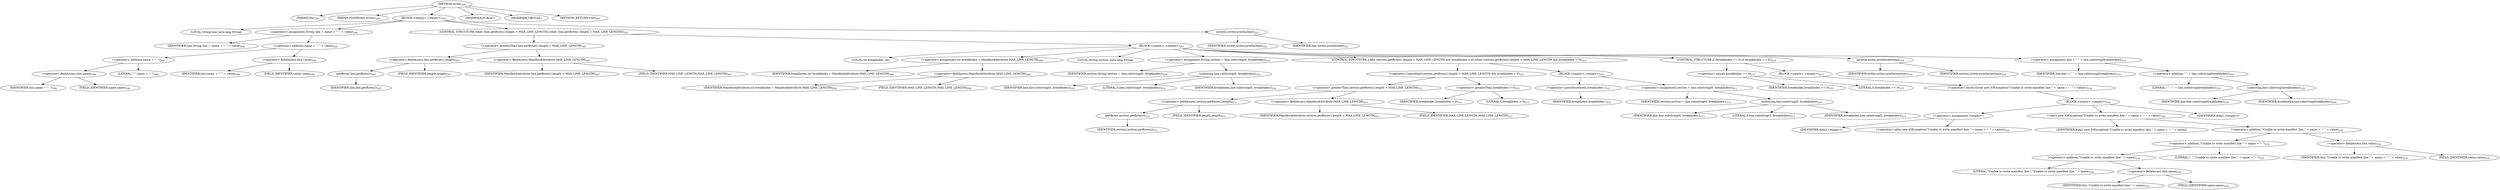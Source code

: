 digraph "write" {  
"339" [label = <(METHOD,write)<SUB>205</SUB>> ]
"340" [label = <(PARAM,this)<SUB>205</SUB>> ]
"341" [label = <(PARAM,PrintWriter writer)<SUB>205</SUB>> ]
"342" [label = <(BLOCK,&lt;empty&gt;,&lt;empty&gt;)<SUB>205</SUB>> ]
"343" [label = <(LOCAL,String line: java.lang.String)> ]
"344" [label = <(&lt;operator&gt;.assignment,String line = name + &quot;: &quot; + value)<SUB>206</SUB>> ]
"345" [label = <(IDENTIFIER,line,String line = name + &quot;: &quot; + value)<SUB>206</SUB>> ]
"346" [label = <(&lt;operator&gt;.addition,name + &quot;: &quot; + value)<SUB>206</SUB>> ]
"347" [label = <(&lt;operator&gt;.addition,name + &quot;: &quot;)<SUB>206</SUB>> ]
"348" [label = <(&lt;operator&gt;.fieldAccess,this.name)<SUB>206</SUB>> ]
"349" [label = <(IDENTIFIER,this,name + &quot;: &quot;)<SUB>206</SUB>> ]
"350" [label = <(FIELD_IDENTIFIER,name,name)<SUB>206</SUB>> ]
"351" [label = <(LITERAL,&quot;: &quot;,name + &quot;: &quot;)<SUB>206</SUB>> ]
"352" [label = <(&lt;operator&gt;.fieldAccess,this.value)<SUB>206</SUB>> ]
"353" [label = <(IDENTIFIER,this,name + &quot;: &quot; + value)<SUB>206</SUB>> ]
"354" [label = <(FIELD_IDENTIFIER,value,value)<SUB>206</SUB>> ]
"355" [label = <(CONTROL_STRUCTURE,while (line.getBytes().length &gt; MAX_LINE_LENGTH),while (line.getBytes().length &gt; MAX_LINE_LENGTH))<SUB>207</SUB>> ]
"356" [label = <(&lt;operator&gt;.greaterThan,line.getBytes().length &gt; MAX_LINE_LENGTH)<SUB>207</SUB>> ]
"357" [label = <(&lt;operator&gt;.fieldAccess,line.getBytes().length)<SUB>207</SUB>> ]
"358" [label = <(getBytes,line.getBytes())<SUB>207</SUB>> ]
"359" [label = <(IDENTIFIER,line,line.getBytes())<SUB>207</SUB>> ]
"360" [label = <(FIELD_IDENTIFIER,length,length)<SUB>207</SUB>> ]
"361" [label = <(&lt;operator&gt;.fieldAccess,Manifest$Attribute.MAX_LINE_LENGTH)<SUB>207</SUB>> ]
"362" [label = <(IDENTIFIER,Manifest$Attribute,line.getBytes().length &gt; MAX_LINE_LENGTH)<SUB>207</SUB>> ]
"363" [label = <(FIELD_IDENTIFIER,MAX_LINE_LENGTH,MAX_LINE_LENGTH)<SUB>207</SUB>> ]
"364" [label = <(BLOCK,&lt;empty&gt;,&lt;empty&gt;)<SUB>207</SUB>> ]
"365" [label = <(LOCAL,int breakIndex: int)> ]
"366" [label = <(&lt;operator&gt;.assignment,int breakIndex = Manifest$Attribute.MAX_LINE_LENGTH)<SUB>209</SUB>> ]
"367" [label = <(IDENTIFIER,breakIndex,int breakIndex = Manifest$Attribute.MAX_LINE_LENGTH)<SUB>209</SUB>> ]
"368" [label = <(&lt;operator&gt;.fieldAccess,Manifest$Attribute.MAX_LINE_LENGTH)<SUB>209</SUB>> ]
"369" [label = <(IDENTIFIER,Manifest$Attribute,int breakIndex = Manifest$Attribute.MAX_LINE_LENGTH)<SUB>209</SUB>> ]
"370" [label = <(FIELD_IDENTIFIER,MAX_LINE_LENGTH,MAX_LINE_LENGTH)<SUB>209</SUB>> ]
"371" [label = <(LOCAL,String section: java.lang.String)> ]
"372" [label = <(&lt;operator&gt;.assignment,String section = line.substring(0, breakIndex))<SUB>210</SUB>> ]
"373" [label = <(IDENTIFIER,section,String section = line.substring(0, breakIndex))<SUB>210</SUB>> ]
"374" [label = <(substring,line.substring(0, breakIndex))<SUB>210</SUB>> ]
"375" [label = <(IDENTIFIER,line,line.substring(0, breakIndex))<SUB>210</SUB>> ]
"376" [label = <(LITERAL,0,line.substring(0, breakIndex))<SUB>210</SUB>> ]
"377" [label = <(IDENTIFIER,breakIndex,line.substring(0, breakIndex))<SUB>210</SUB>> ]
"378" [label = <(CONTROL_STRUCTURE,while (section.getBytes().length &gt; MAX_LINE_LENGTH &amp;&amp; breakIndex &gt; 0),while (section.getBytes().length &gt; MAX_LINE_LENGTH &amp;&amp; breakIndex &gt; 0))<SUB>211</SUB>> ]
"379" [label = <(&lt;operator&gt;.logicalAnd,section.getBytes().length &gt; MAX_LINE_LENGTH &amp;&amp; breakIndex &gt; 0)<SUB>211</SUB>> ]
"380" [label = <(&lt;operator&gt;.greaterThan,section.getBytes().length &gt; MAX_LINE_LENGTH)<SUB>211</SUB>> ]
"381" [label = <(&lt;operator&gt;.fieldAccess,section.getBytes().length)<SUB>211</SUB>> ]
"382" [label = <(getBytes,section.getBytes())<SUB>211</SUB>> ]
"383" [label = <(IDENTIFIER,section,section.getBytes())<SUB>211</SUB>> ]
"384" [label = <(FIELD_IDENTIFIER,length,length)<SUB>211</SUB>> ]
"385" [label = <(&lt;operator&gt;.fieldAccess,Manifest$Attribute.MAX_LINE_LENGTH)<SUB>211</SUB>> ]
"386" [label = <(IDENTIFIER,Manifest$Attribute,section.getBytes().length &gt; MAX_LINE_LENGTH)<SUB>211</SUB>> ]
"387" [label = <(FIELD_IDENTIFIER,MAX_LINE_LENGTH,MAX_LINE_LENGTH)<SUB>211</SUB>> ]
"388" [label = <(&lt;operator&gt;.greaterThan,breakIndex &gt; 0)<SUB>211</SUB>> ]
"389" [label = <(IDENTIFIER,breakIndex,breakIndex &gt; 0)<SUB>211</SUB>> ]
"390" [label = <(LITERAL,0,breakIndex &gt; 0)<SUB>211</SUB>> ]
"391" [label = <(BLOCK,&lt;empty&gt;,&lt;empty&gt;)<SUB>211</SUB>> ]
"392" [label = <(&lt;operator&gt;.postDecrement,breakIndex--)<SUB>212</SUB>> ]
"393" [label = <(IDENTIFIER,breakIndex,breakIndex--)<SUB>212</SUB>> ]
"394" [label = <(&lt;operator&gt;.assignment,section = line.substring(0, breakIndex))<SUB>213</SUB>> ]
"395" [label = <(IDENTIFIER,section,section = line.substring(0, breakIndex))<SUB>213</SUB>> ]
"396" [label = <(substring,line.substring(0, breakIndex))<SUB>213</SUB>> ]
"397" [label = <(IDENTIFIER,line,line.substring(0, breakIndex))<SUB>213</SUB>> ]
"398" [label = <(LITERAL,0,line.substring(0, breakIndex))<SUB>213</SUB>> ]
"399" [label = <(IDENTIFIER,breakIndex,line.substring(0, breakIndex))<SUB>213</SUB>> ]
"400" [label = <(CONTROL_STRUCTURE,if (breakIndex == 0),if (breakIndex == 0))<SUB>215</SUB>> ]
"401" [label = <(&lt;operator&gt;.equals,breakIndex == 0)<SUB>215</SUB>> ]
"402" [label = <(IDENTIFIER,breakIndex,breakIndex == 0)<SUB>215</SUB>> ]
"403" [label = <(LITERAL,0,breakIndex == 0)<SUB>215</SUB>> ]
"404" [label = <(BLOCK,&lt;empty&gt;,&lt;empty&gt;)<SUB>215</SUB>> ]
"405" [label = <(&lt;operator&gt;.throw,throw new IOException(&quot;Unable to write manifest line &quot; + name + &quot;: &quot; + value);)<SUB>216</SUB>> ]
"406" [label = <(BLOCK,&lt;empty&gt;,&lt;empty&gt;)<SUB>216</SUB>> ]
"407" [label = <(&lt;operator&gt;.assignment,&lt;empty&gt;)> ]
"408" [label = <(IDENTIFIER,$obj1,&lt;empty&gt;)> ]
"409" [label = <(&lt;operator&gt;.alloc,new IOException(&quot;Unable to write manifest line &quot; + name + &quot;: &quot; + value))<SUB>216</SUB>> ]
"410" [label = <(&lt;init&gt;,new IOException(&quot;Unable to write manifest line &quot; + name + &quot;: &quot; + value))<SUB>216</SUB>> ]
"411" [label = <(IDENTIFIER,$obj1,new IOException(&quot;Unable to write manifest line &quot; + name + &quot;: &quot; + value))> ]
"412" [label = <(&lt;operator&gt;.addition,&quot;Unable to write manifest line &quot; + name + &quot;: &quot; + value)<SUB>216</SUB>> ]
"413" [label = <(&lt;operator&gt;.addition,&quot;Unable to write manifest line &quot; + name + &quot;: &quot;)<SUB>216</SUB>> ]
"414" [label = <(&lt;operator&gt;.addition,&quot;Unable to write manifest line &quot; + name)<SUB>216</SUB>> ]
"415" [label = <(LITERAL,&quot;Unable to write manifest line &quot;,&quot;Unable to write manifest line &quot; + name)<SUB>216</SUB>> ]
"416" [label = <(&lt;operator&gt;.fieldAccess,this.name)<SUB>216</SUB>> ]
"417" [label = <(IDENTIFIER,this,&quot;Unable to write manifest line &quot; + name)<SUB>216</SUB>> ]
"418" [label = <(FIELD_IDENTIFIER,name,name)<SUB>216</SUB>> ]
"419" [label = <(LITERAL,&quot;: &quot;,&quot;Unable to write manifest line &quot; + name + &quot;: &quot;)<SUB>216</SUB>> ]
"420" [label = <(&lt;operator&gt;.fieldAccess,this.value)<SUB>216</SUB>> ]
"421" [label = <(IDENTIFIER,this,&quot;Unable to write manifest line &quot; + name + &quot;: &quot; + value)<SUB>216</SUB>> ]
"422" [label = <(FIELD_IDENTIFIER,value,value)<SUB>216</SUB>> ]
"423" [label = <(IDENTIFIER,$obj1,&lt;empty&gt;)> ]
"424" [label = <(println,writer.println(section))<SUB>218</SUB>> ]
"425" [label = <(IDENTIFIER,writer,writer.println(section))<SUB>218</SUB>> ]
"426" [label = <(IDENTIFIER,section,writer.println(section))<SUB>218</SUB>> ]
"427" [label = <(&lt;operator&gt;.assignment,line = &quot; &quot; + line.substring(breakIndex))<SUB>219</SUB>> ]
"428" [label = <(IDENTIFIER,line,line = &quot; &quot; + line.substring(breakIndex))<SUB>219</SUB>> ]
"429" [label = <(&lt;operator&gt;.addition,&quot; &quot; + line.substring(breakIndex))<SUB>219</SUB>> ]
"430" [label = <(LITERAL,&quot; &quot;,&quot; &quot; + line.substring(breakIndex))<SUB>219</SUB>> ]
"431" [label = <(substring,line.substring(breakIndex))<SUB>219</SUB>> ]
"432" [label = <(IDENTIFIER,line,line.substring(breakIndex))<SUB>219</SUB>> ]
"433" [label = <(IDENTIFIER,breakIndex,line.substring(breakIndex))<SUB>219</SUB>> ]
"434" [label = <(println,writer.println(line))<SUB>221</SUB>> ]
"435" [label = <(IDENTIFIER,writer,writer.println(line))<SUB>221</SUB>> ]
"436" [label = <(IDENTIFIER,line,writer.println(line))<SUB>221</SUB>> ]
"437" [label = <(MODIFIER,PUBLIC)> ]
"438" [label = <(MODIFIER,VIRTUAL)> ]
"439" [label = <(METHOD_RETURN,void)<SUB>205</SUB>> ]
  "339" -> "340" 
  "339" -> "341" 
  "339" -> "342" 
  "339" -> "437" 
  "339" -> "438" 
  "339" -> "439" 
  "342" -> "343" 
  "342" -> "344" 
  "342" -> "355" 
  "342" -> "434" 
  "344" -> "345" 
  "344" -> "346" 
  "346" -> "347" 
  "346" -> "352" 
  "347" -> "348" 
  "347" -> "351" 
  "348" -> "349" 
  "348" -> "350" 
  "352" -> "353" 
  "352" -> "354" 
  "355" -> "356" 
  "355" -> "364" 
  "356" -> "357" 
  "356" -> "361" 
  "357" -> "358" 
  "357" -> "360" 
  "358" -> "359" 
  "361" -> "362" 
  "361" -> "363" 
  "364" -> "365" 
  "364" -> "366" 
  "364" -> "371" 
  "364" -> "372" 
  "364" -> "378" 
  "364" -> "400" 
  "364" -> "424" 
  "364" -> "427" 
  "366" -> "367" 
  "366" -> "368" 
  "368" -> "369" 
  "368" -> "370" 
  "372" -> "373" 
  "372" -> "374" 
  "374" -> "375" 
  "374" -> "376" 
  "374" -> "377" 
  "378" -> "379" 
  "378" -> "391" 
  "379" -> "380" 
  "379" -> "388" 
  "380" -> "381" 
  "380" -> "385" 
  "381" -> "382" 
  "381" -> "384" 
  "382" -> "383" 
  "385" -> "386" 
  "385" -> "387" 
  "388" -> "389" 
  "388" -> "390" 
  "391" -> "392" 
  "391" -> "394" 
  "392" -> "393" 
  "394" -> "395" 
  "394" -> "396" 
  "396" -> "397" 
  "396" -> "398" 
  "396" -> "399" 
  "400" -> "401" 
  "400" -> "404" 
  "401" -> "402" 
  "401" -> "403" 
  "404" -> "405" 
  "405" -> "406" 
  "406" -> "407" 
  "406" -> "410" 
  "406" -> "423" 
  "407" -> "408" 
  "407" -> "409" 
  "410" -> "411" 
  "410" -> "412" 
  "412" -> "413" 
  "412" -> "420" 
  "413" -> "414" 
  "413" -> "419" 
  "414" -> "415" 
  "414" -> "416" 
  "416" -> "417" 
  "416" -> "418" 
  "420" -> "421" 
  "420" -> "422" 
  "424" -> "425" 
  "424" -> "426" 
  "427" -> "428" 
  "427" -> "429" 
  "429" -> "430" 
  "429" -> "431" 
  "431" -> "432" 
  "431" -> "433" 
  "434" -> "435" 
  "434" -> "436" 
}
